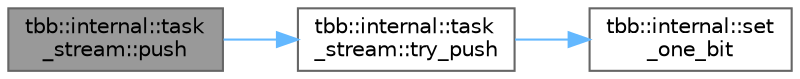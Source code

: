 digraph "tbb::internal::task_stream::push"
{
 // LATEX_PDF_SIZE
  bgcolor="transparent";
  edge [fontname=Helvetica,fontsize=10,labelfontname=Helvetica,labelfontsize=10];
  node [fontname=Helvetica,fontsize=10,shape=box,height=0.2,width=0.4];
  rankdir="LR";
  Node1 [id="Node000001",label="tbb::internal::task\l_stream::push",height=0.2,width=0.4,color="gray40", fillcolor="grey60", style="filled", fontcolor="black",tooltip="Push a task into a lane. Lane selection is performed by passed functor."];
  Node1 -> Node2 [id="edge1_Node000001_Node000002",color="steelblue1",style="solid",tooltip=" "];
  Node2 [id="Node000002",label="tbb::internal::task\l_stream::try_push",height=0.2,width=0.4,color="grey40", fillcolor="white", style="filled",URL="$classtbb_1_1internal_1_1task__stream.html#ab2ada2e594eb0cf73ef54ee5043e9c99",tooltip="Returns true on successful push, otherwise - false."];
  Node2 -> Node3 [id="edge2_Node000002_Node000003",color="steelblue1",style="solid",tooltip=" "];
  Node3 [id="Node000003",label="tbb::internal::set\l_one_bit",height=0.2,width=0.4,color="grey40", fillcolor="white", style="filled",URL="$namespacetbb_1_1internal.html#a64fdeb4cd3ee66fe698c0e9704af1189",tooltip=" "];
}
